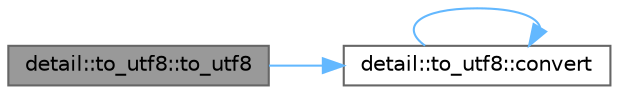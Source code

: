 digraph "detail::to_utf8::to_utf8"
{
 // LATEX_PDF_SIZE
  bgcolor="transparent";
  edge [fontname=Helvetica,fontsize=10,labelfontname=Helvetica,labelfontsize=10];
  node [fontname=Helvetica,fontsize=10,shape=box,height=0.2,width=0.4];
  rankdir="LR";
  Node1 [id="Node000001",label="detail::to_utf8::to_utf8",height=0.2,width=0.4,color="gray40", fillcolor="grey60", style="filled", fontcolor="black",tooltip=" "];
  Node1 -> Node2 [id="edge3_Node000001_Node000002",color="steelblue1",style="solid",tooltip=" "];
  Node2 [id="Node000002",label="detail::to_utf8::convert",height=0.2,width=0.4,color="grey40", fillcolor="white", style="filled",URL="$classdetail_1_1to__utf8.html#a67b84dad479dd6085173032aae71b2a1",tooltip=" "];
  Node2 -> Node2 [id="edge4_Node000002_Node000002",color="steelblue1",style="solid",tooltip=" "];
}
